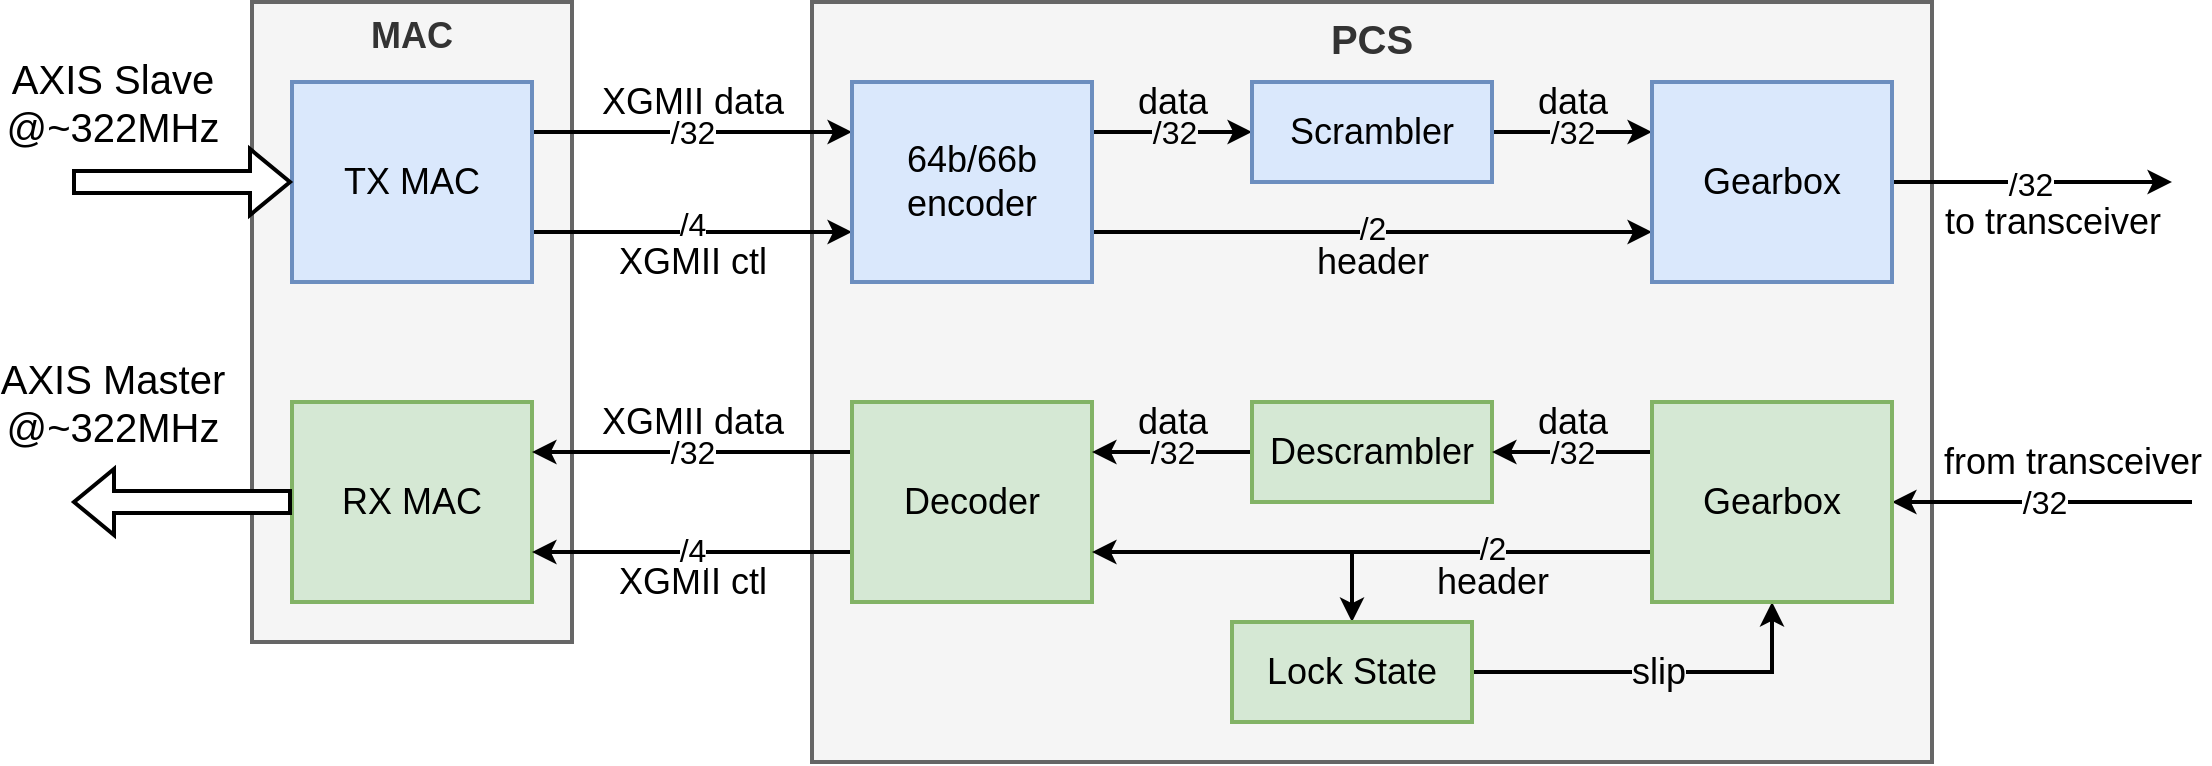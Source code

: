 <mxfile version="20.6.2" type="device" pages="3"><diagram id="0cf5Kpa6fwrg_aLwXoLG" name="MAC/PCS"><mxGraphModel dx="1658" dy="701" grid="1" gridSize="10" guides="1" tooltips="1" connect="1" arrows="1" fold="1" page="1" pageScale="1" pageWidth="827" pageHeight="1169" math="0" shadow="0"><root><mxCell id="0"/><mxCell id="1" parent="0"/><mxCell id="_lYaakVaK3IF1UIap1-1-39" value="&lt;b&gt;&lt;font style=&quot;font-size: 20px;&quot;&gt;PCS&lt;/font&gt;&lt;/b&gt;" style="rounded=0;whiteSpace=wrap;html=1;fillColor=#f5f5f5;strokeWidth=2;fontSize=18;verticalAlign=top;fontColor=#333333;strokeColor=#666666;" vertex="1" parent="1"><mxGeometry x="520" y="240" width="560" height="380" as="geometry"/></mxCell><mxCell id="_lYaakVaK3IF1UIap1-1-38" value="&lt;b&gt;MAC&lt;/b&gt;" style="rounded=0;whiteSpace=wrap;html=1;fillColor=#f5f5f5;strokeWidth=2;fontSize=18;verticalAlign=top;fontColor=#333333;strokeColor=#666666;" vertex="1" parent="1"><mxGeometry x="240" y="240" width="160" height="320" as="geometry"/></mxCell><mxCell id="_lYaakVaK3IF1UIap1-1-29" style="edgeStyle=orthogonalEdgeStyle;rounded=0;orthogonalLoop=1;jettySize=auto;html=1;exitX=0;exitY=0.75;exitDx=0;exitDy=0;entryX=0.5;entryY=0;entryDx=0;entryDy=0;strokeWidth=2;fontSize=18;" edge="1" parent="1" source="_lYaakVaK3IF1UIap1-1-25" target="_lYaakVaK3IF1UIap1-1-14"><mxGeometry relative="1" as="geometry"/></mxCell><mxCell id="_lYaakVaK3IF1UIap1-1-15" value="XGMII data" style="edgeStyle=orthogonalEdgeStyle;rounded=0;orthogonalLoop=1;jettySize=auto;html=1;exitX=1;exitY=0.25;exitDx=0;exitDy=0;entryX=0;entryY=0.25;entryDx=0;entryDy=0;strokeWidth=2;fontSize=18;" edge="1" parent="1" source="_lYaakVaK3IF1UIap1-1-4" target="_lYaakVaK3IF1UIap1-1-7"><mxGeometry y="15" relative="1" as="geometry"><mxPoint as="offset"/></mxGeometry></mxCell><mxCell id="_lYaakVaK3IF1UIap1-1-55" value="/32" style="edgeLabel;html=1;align=center;verticalAlign=middle;resizable=0;points=[];fontSize=16;" vertex="1" connectable="0" parent="_lYaakVaK3IF1UIap1-1-15"><mxGeometry x="0.125" y="3" relative="1" as="geometry"><mxPoint x="-10" y="3" as="offset"/></mxGeometry></mxCell><mxCell id="_lYaakVaK3IF1UIap1-1-32" value="XGMII ctl" style="edgeStyle=orthogonalEdgeStyle;rounded=0;orthogonalLoop=1;jettySize=auto;html=1;entryX=0;entryY=0.75;entryDx=0;entryDy=0;exitX=1;exitY=0.75;exitDx=0;exitDy=0;strokeWidth=2;fontSize=18;" edge="1" parent="1" source="_lYaakVaK3IF1UIap1-1-4" target="_lYaakVaK3IF1UIap1-1-7"><mxGeometry y="-15" relative="1" as="geometry"><mxPoint x="460" y="350" as="sourcePoint"/><mxPoint as="offset"/></mxGeometry></mxCell><mxCell id="_lYaakVaK3IF1UIap1-1-54" value="/4" style="edgeLabel;html=1;align=center;verticalAlign=middle;resizable=0;points=[];fontSize=16;" vertex="1" connectable="0" parent="_lYaakVaK3IF1UIap1-1-32"><mxGeometry x="0.188" y="4" relative="1" as="geometry"><mxPoint x="-15" as="offset"/></mxGeometry></mxCell><mxCell id="_lYaakVaK3IF1UIap1-1-4" value="TX MAC" style="rounded=0;whiteSpace=wrap;html=1;strokeWidth=2;fontSize=18;fillColor=#dae8fc;strokeColor=#6c8ebf;" vertex="1" parent="1"><mxGeometry x="260" y="280" width="120" height="100" as="geometry"/></mxCell><mxCell id="_lYaakVaK3IF1UIap1-1-5" value="RX MAC" style="rounded=0;whiteSpace=wrap;html=1;strokeWidth=2;fontSize=18;fillColor=#d5e8d4;strokeColor=#82b366;" vertex="1" parent="1"><mxGeometry x="260" y="440" width="120" height="100" as="geometry"/></mxCell><mxCell id="_lYaakVaK3IF1UIap1-1-16" value="data" style="edgeStyle=orthogonalEdgeStyle;rounded=0;orthogonalLoop=1;jettySize=auto;html=1;exitX=1;exitY=0.25;exitDx=0;exitDy=0;entryX=0;entryY=0.5;entryDx=0;entryDy=0;strokeWidth=2;fontSize=18;labelBackgroundColor=#F5F5F5;" edge="1" parent="1" source="_lYaakVaK3IF1UIap1-1-7" target="_lYaakVaK3IF1UIap1-1-9"><mxGeometry y="15" relative="1" as="geometry"><mxPoint as="offset"/></mxGeometry></mxCell><mxCell id="_lYaakVaK3IF1UIap1-1-48" value="/32" style="edgeLabel;html=1;align=center;verticalAlign=middle;resizable=0;points=[];fontSize=16;labelBackgroundColor=#F5F5F5;" vertex="1" connectable="0" parent="_lYaakVaK3IF1UIap1-1-16"><mxGeometry x="0.108" y="-1" relative="1" as="geometry"><mxPoint x="-4" y="-1" as="offset"/></mxGeometry></mxCell><mxCell id="_lYaakVaK3IF1UIap1-1-17" value="header" style="edgeStyle=orthogonalEdgeStyle;rounded=0;orthogonalLoop=1;jettySize=auto;html=1;exitX=1;exitY=0.75;exitDx=0;exitDy=0;entryX=0;entryY=0.75;entryDx=0;entryDy=0;strokeWidth=2;fontSize=18;labelBackgroundColor=#F5F5F5;" edge="1" parent="1" source="_lYaakVaK3IF1UIap1-1-7" target="_lYaakVaK3IF1UIap1-1-10"><mxGeometry y="-15" relative="1" as="geometry"><mxPoint as="offset"/></mxGeometry></mxCell><mxCell id="_lYaakVaK3IF1UIap1-1-46" value="/2" style="edgeLabel;html=1;align=center;verticalAlign=middle;resizable=0;points=[];fontSize=16;labelBackgroundColor=#F5F5F5;" vertex="1" connectable="0" parent="_lYaakVaK3IF1UIap1-1-17"><mxGeometry x="-0.657" y="2" relative="1" as="geometry"><mxPoint x="92" as="offset"/></mxGeometry></mxCell><mxCell id="_lYaakVaK3IF1UIap1-1-7" value="64b/66b encoder" style="rounded=0;whiteSpace=wrap;html=1;strokeWidth=2;fontSize=18;fillColor=#dae8fc;strokeColor=#6c8ebf;" vertex="1" parent="1"><mxGeometry x="540" y="280" width="120" height="100" as="geometry"/></mxCell><mxCell id="_lYaakVaK3IF1UIap1-1-18" value="data" style="edgeStyle=orthogonalEdgeStyle;rounded=0;orthogonalLoop=1;jettySize=auto;html=1;exitX=1;exitY=0.5;exitDx=0;exitDy=0;entryX=0;entryY=0.25;entryDx=0;entryDy=0;strokeWidth=2;fontSize=18;labelBackgroundColor=#F5F5F5;" edge="1" parent="1" source="_lYaakVaK3IF1UIap1-1-9" target="_lYaakVaK3IF1UIap1-1-10"><mxGeometry y="15" relative="1" as="geometry"><mxPoint as="offset"/></mxGeometry></mxCell><mxCell id="_lYaakVaK3IF1UIap1-1-49" value="/32" style="edgeLabel;html=1;align=center;verticalAlign=middle;resizable=0;points=[];fontSize=16;labelBackgroundColor=#F5F5F5;" vertex="1" connectable="0" parent="_lYaakVaK3IF1UIap1-1-18"><mxGeometry x="0.117" relative="1" as="geometry"><mxPoint x="-5" as="offset"/></mxGeometry></mxCell><mxCell id="_lYaakVaK3IF1UIap1-1-9" value="Scrambler" style="rounded=0;whiteSpace=wrap;html=1;strokeWidth=2;fontSize=18;fillColor=#dae8fc;strokeColor=#6c8ebf;" vertex="1" parent="1"><mxGeometry x="740" y="280" width="120" height="50" as="geometry"/></mxCell><mxCell id="_lYaakVaK3IF1UIap1-1-22" value="to transceiver" style="edgeStyle=orthogonalEdgeStyle;rounded=0;orthogonalLoop=1;jettySize=auto;html=1;exitX=1;exitY=0.5;exitDx=0;exitDy=0;strokeWidth=2;fontSize=18;" edge="1" parent="1" source="_lYaakVaK3IF1UIap1-1-10"><mxGeometry x="0.143" y="-20" relative="1" as="geometry"><mxPoint x="1200" y="330" as="targetPoint"/><mxPoint as="offset"/></mxGeometry></mxCell><mxCell id="_lYaakVaK3IF1UIap1-1-44" value="/32" style="edgeLabel;html=1;align=center;verticalAlign=middle;resizable=0;points=[];fontSize=16;" vertex="1" connectable="0" parent="_lYaakVaK3IF1UIap1-1-22"><mxGeometry x="0.138" y="-1" relative="1" as="geometry"><mxPoint x="-11" y="-1" as="offset"/></mxGeometry></mxCell><mxCell id="_lYaakVaK3IF1UIap1-1-10" value="Gearbox" style="rounded=0;whiteSpace=wrap;html=1;strokeWidth=2;fontSize=18;fillColor=#dae8fc;strokeColor=#6c8ebf;" vertex="1" parent="1"><mxGeometry x="940" y="280" width="120" height="100" as="geometry"/></mxCell><mxCell id="_lYaakVaK3IF1UIap1-1-34" value="XGMII data" style="edgeStyle=orthogonalEdgeStyle;rounded=0;orthogonalLoop=1;jettySize=auto;html=1;exitX=0;exitY=0.25;exitDx=0;exitDy=0;entryX=1;entryY=0.25;entryDx=0;entryDy=0;strokeWidth=2;fontSize=18;" edge="1" parent="1" source="_lYaakVaK3IF1UIap1-1-13" target="_lYaakVaK3IF1UIap1-1-5"><mxGeometry y="-15" relative="1" as="geometry"><mxPoint as="offset"/></mxGeometry></mxCell><mxCell id="_lYaakVaK3IF1UIap1-1-52" value="/32" style="edgeLabel;html=1;align=center;verticalAlign=middle;resizable=0;points=[];fontSize=16;" vertex="1" connectable="0" parent="_lYaakVaK3IF1UIap1-1-34"><mxGeometry x="-0.163" y="2" relative="1" as="geometry"><mxPoint x="-13" y="-2" as="offset"/></mxGeometry></mxCell><mxCell id="_lYaakVaK3IF1UIap1-1-35" value="XGMII ctl" style="edgeStyle=orthogonalEdgeStyle;rounded=0;orthogonalLoop=1;jettySize=auto;html=1;exitX=0;exitY=0.75;exitDx=0;exitDy=0;entryX=1;entryY=0.75;entryDx=0;entryDy=0;strokeWidth=2;fontSize=18;" edge="1" parent="1" source="_lYaakVaK3IF1UIap1-1-13" target="_lYaakVaK3IF1UIap1-1-5"><mxGeometry y="15" relative="1" as="geometry"><mxPoint as="offset"/></mxGeometry></mxCell><mxCell id="_lYaakVaK3IF1UIap1-1-53" value="/4" style="edgeLabel;html=1;align=center;verticalAlign=middle;resizable=0;points=[];fontSize=16;" vertex="1" connectable="0" parent="_lYaakVaK3IF1UIap1-1-35"><mxGeometry x="-0.225" y="-1" relative="1" as="geometry"><mxPoint x="-18" as="offset"/></mxGeometry></mxCell><mxCell id="_lYaakVaK3IF1UIap1-1-13" value="Decoder" style="rounded=0;whiteSpace=wrap;html=1;strokeWidth=2;fontSize=18;fillColor=#d5e8d4;strokeColor=#82b366;" vertex="1" parent="1"><mxGeometry x="540" y="440" width="120" height="100" as="geometry"/></mxCell><mxCell id="_lYaakVaK3IF1UIap1-1-30" value="slip" style="edgeStyle=orthogonalEdgeStyle;rounded=0;orthogonalLoop=1;jettySize=auto;html=1;exitX=1;exitY=0.5;exitDx=0;exitDy=0;entryX=0.5;entryY=1;entryDx=0;entryDy=0;strokeWidth=2;fontSize=18;labelBackgroundColor=#F5F5F5;" edge="1" parent="1" source="_lYaakVaK3IF1UIap1-1-14" target="_lYaakVaK3IF1UIap1-1-25"><mxGeometry relative="1" as="geometry"/></mxCell><mxCell id="_lYaakVaK3IF1UIap1-1-14" value="Lock State" style="rounded=0;whiteSpace=wrap;html=1;strokeWidth=2;fontSize=18;fillColor=#d5e8d4;strokeColor=#82b366;" vertex="1" parent="1"><mxGeometry x="730" y="550" width="120" height="50" as="geometry"/></mxCell><mxCell id="_lYaakVaK3IF1UIap1-1-28" value="data" style="edgeStyle=orthogonalEdgeStyle;rounded=0;orthogonalLoop=1;jettySize=auto;html=1;exitX=0;exitY=0.5;exitDx=0;exitDy=0;entryX=1;entryY=0.25;entryDx=0;entryDy=0;strokeWidth=2;fontSize=18;labelBackgroundColor=#F5F5F5;" edge="1" parent="1" source="_lYaakVaK3IF1UIap1-1-24" target="_lYaakVaK3IF1UIap1-1-13"><mxGeometry y="-15" relative="1" as="geometry"><mxPoint as="offset"/></mxGeometry></mxCell><mxCell id="_lYaakVaK3IF1UIap1-1-50" value="/32" style="edgeLabel;html=1;align=center;verticalAlign=middle;resizable=0;points=[];fontSize=16;labelBackgroundColor=#F5F5F5;" vertex="1" connectable="0" parent="_lYaakVaK3IF1UIap1-1-28"><mxGeometry x="-0.32" y="1" relative="1" as="geometry"><mxPoint x="-13" y="-1" as="offset"/></mxGeometry></mxCell><mxCell id="_lYaakVaK3IF1UIap1-1-24" value="Descrambler" style="rounded=0;whiteSpace=wrap;html=1;strokeWidth=2;fontSize=18;fillColor=#d5e8d4;strokeColor=#82b366;" vertex="1" parent="1"><mxGeometry x="740" y="440" width="120" height="50" as="geometry"/></mxCell><mxCell id="_lYaakVaK3IF1UIap1-1-26" value="data" style="edgeStyle=orthogonalEdgeStyle;rounded=0;orthogonalLoop=1;jettySize=auto;html=1;exitX=0;exitY=0.25;exitDx=0;exitDy=0;strokeWidth=2;fontSize=18;labelBackgroundColor=#F5F5F5;" edge="1" parent="1" source="_lYaakVaK3IF1UIap1-1-25" target="_lYaakVaK3IF1UIap1-1-24"><mxGeometry y="-15" relative="1" as="geometry"><mxPoint as="offset"/></mxGeometry></mxCell><mxCell id="_lYaakVaK3IF1UIap1-1-51" value="/32" style="edgeLabel;html=1;align=center;verticalAlign=middle;resizable=0;points=[];fontSize=16;labelBackgroundColor=#F5F5F5;" vertex="1" connectable="0" parent="_lYaakVaK3IF1UIap1-1-26"><mxGeometry x="-0.12" y="1" relative="1" as="geometry"><mxPoint x="-5" y="-1" as="offset"/></mxGeometry></mxCell><mxCell id="_lYaakVaK3IF1UIap1-1-27" value="header" style="edgeStyle=orthogonalEdgeStyle;rounded=0;orthogonalLoop=1;jettySize=auto;html=1;exitX=0;exitY=0.75;exitDx=0;exitDy=0;entryX=1;entryY=0.75;entryDx=0;entryDy=0;strokeWidth=2;fontSize=18;labelBackgroundColor=#F5F5F5;" edge="1" parent="1" source="_lYaakVaK3IF1UIap1-1-25" target="_lYaakVaK3IF1UIap1-1-13"><mxGeometry x="-0.429" y="15" relative="1" as="geometry"><mxPoint as="offset"/></mxGeometry></mxCell><mxCell id="_lYaakVaK3IF1UIap1-1-47" value="/2" style="edgeLabel;html=1;align=center;verticalAlign=middle;resizable=0;points=[];fontSize=16;labelBackgroundColor=#F5F5F5;" vertex="1" connectable="0" parent="_lYaakVaK3IF1UIap1-1-27"><mxGeometry x="0.379" y="-2" relative="1" as="geometry"><mxPoint x="113" as="offset"/></mxGeometry></mxCell><mxCell id="_lYaakVaK3IF1UIap1-1-41" value="from transceiver" style="edgeStyle=orthogonalEdgeStyle;rounded=0;orthogonalLoop=1;jettySize=auto;html=1;exitX=1;exitY=0.5;exitDx=0;exitDy=0;startArrow=classic;startFill=1;endArrow=none;endFill=0;strokeWidth=2;fontSize=18;" edge="1" parent="1" source="_lYaakVaK3IF1UIap1-1-25"><mxGeometry x="0.2" y="20" relative="1" as="geometry"><mxPoint x="1210" y="490" as="targetPoint"/><mxPoint as="offset"/></mxGeometry></mxCell><mxCell id="_lYaakVaK3IF1UIap1-1-45" value="/32" style="edgeLabel;html=1;align=center;verticalAlign=middle;resizable=0;points=[];fontSize=16;" vertex="1" connectable="0" parent="_lYaakVaK3IF1UIap1-1-41"><mxGeometry x="-0.125" y="3" relative="1" as="geometry"><mxPoint x="10" y="3" as="offset"/></mxGeometry></mxCell><mxCell id="_lYaakVaK3IF1UIap1-1-25" value="Gearbox" style="rounded=0;whiteSpace=wrap;html=1;strokeWidth=2;fontSize=18;fillColor=#d5e8d4;strokeColor=#82b366;" vertex="1" parent="1"><mxGeometry x="940" y="440" width="120" height="100" as="geometry"/></mxCell><mxCell id="_lYaakVaK3IF1UIap1-1-56" value="AXIS Slave&lt;br&gt;@~322MHz" style="shape=flexArrow;endArrow=classic;html=1;rounded=0;labelBackgroundColor=default;strokeWidth=2;fontSize=20;fillColor=default;" edge="1" parent="1"><mxGeometry x="-0.636" y="40" width="50" height="50" relative="1" as="geometry"><mxPoint x="150" y="330" as="sourcePoint"/><mxPoint x="260" y="330" as="targetPoint"/><mxPoint as="offset"/></mxGeometry></mxCell><mxCell id="_lYaakVaK3IF1UIap1-1-58" value="AXIS Master&lt;br&gt;@~322MHz" style="shape=flexArrow;endArrow=classic;html=1;rounded=0;labelBackgroundColor=default;strokeWidth=2;fontSize=20;fillColor=default;" edge="1" parent="1"><mxGeometry x="0.636" y="-50" width="50" height="50" relative="1" as="geometry"><mxPoint x="260" y="490" as="sourcePoint"/><mxPoint x="150" y="490" as="targetPoint"/><mxPoint as="offset"/></mxGeometry></mxCell></root></mxGraphModel></diagram><diagram id="-FC_w7My3HgKi230XuTf" name="Testbench"><mxGraphModel dx="3670" dy="1201" grid="1" gridSize="10" guides="1" tooltips="1" connect="1" arrows="1" fold="1" page="1" pageScale="1" pageWidth="827" pageHeight="1169" math="0" shadow="0"><root><mxCell id="0"/><mxCell id="1" parent="0"/><mxCell id="7cf_l3QDGUusSGW35J6D-70" value="" style="verticalLabelPosition=bottom;verticalAlign=top;html=1;shape=mxgraph.basic.rounded_frame;dx=51.41;whiteSpace=wrap;labelBackgroundColor=none;strokeWidth=3;fontSize=20;fillColor=#ffe6cc;strokeColor=#d79b00;" vertex="1" parent="1"><mxGeometry x="410" y="310" width="490" height="460" as="geometry"/></mxCell><mxCell id="7cf_l3QDGUusSGW35J6D-65" value="Xver&lt;br&gt;Rx" style="edgeStyle=orthogonalEdgeStyle;rounded=0;orthogonalLoop=1;jettySize=auto;html=1;exitX=1;exitY=0.25;exitDx=0;exitDy=0;labelBackgroundColor=#FFFFFF;strokeWidth=3;fontSize=20;startArrow=classic;startFill=1;endArrow=none;endFill=0;fillColor=#E1F5E0;" edge="1" parent="1" source="UYrBQmcyFZox3epyg24z-8"><mxGeometry relative="1" as="geometry"><mxPoint x="850" y="520" as="targetPoint"/><Array as="points"><mxPoint x="849" y="518"/></Array></mxGeometry></mxCell><mxCell id="7cf_l3QDGUusSGW35J6D-66" value="Xver&lt;br&gt;Tx" style="edgeStyle=orthogonalEdgeStyle;rounded=0;orthogonalLoop=1;jettySize=auto;html=1;exitX=1;exitY=0.75;exitDx=0;exitDy=0;labelBackgroundColor=#FFFFFF;strokeWidth=3;fontSize=20;startArrow=none;startFill=0;endArrow=classic;endFill=1;fillColor=#E1F5E0;" edge="1" parent="1" source="UYrBQmcyFZox3epyg24z-8"><mxGeometry relative="1" as="geometry"><mxPoint x="848" y="626" as="targetPoint"/></mxGeometry></mxCell><mxCell id="UYrBQmcyFZox3epyg24z-8" value="MAC/&lt;br&gt;PCS" style="rounded=0;whiteSpace=wrap;html=1;fillColor=#bac8d3;strokeColor=#23445d;fontSize=20;strokeWidth=3;" vertex="1" parent="1"><mxGeometry x="600" y="462.49" width="110" height="220" as="geometry"/></mxCell><mxCell id="UYrBQmcyFZox3epyg24z-9" style="edgeStyle=orthogonalEdgeStyle;rounded=0;orthogonalLoop=1;jettySize=auto;html=1;entryX=1;entryY=0.5;entryDx=0;entryDy=0;startArrow=none;startFill=0;endArrow=classic;endFill=1;fontSize=20;strokeWidth=3;exitX=-0.008;exitY=0.452;exitDx=0;exitDy=0;exitPerimeter=0;" edge="1" parent="1" source="7cf_l3QDGUusSGW35J6D-70" target="UYrBQmcyFZox3epyg24z-15"><mxGeometry relative="1" as="geometry"><mxPoint x="380" y="429" as="sourcePoint"/></mxGeometry></mxCell><mxCell id="UYrBQmcyFZox3epyg24z-11" style="edgeStyle=orthogonalEdgeStyle;rounded=0;orthogonalLoop=1;jettySize=auto;html=1;exitX=1;exitY=0.5;exitDx=0;exitDy=0;startArrow=none;startFill=0;endArrow=classic;endFill=1;fontSize=20;strokeWidth=3;entryX=-0.008;entryY=0.698;entryDx=0;entryDy=0;entryPerimeter=0;" edge="1" parent="1" source="UYrBQmcyFZox3epyg24z-13" target="7cf_l3QDGUusSGW35J6D-70"><mxGeometry relative="1" as="geometry"><mxPoint x="370" y="628.49" as="targetPoint"/></mxGeometry></mxCell><mxCell id="7cf_l3QDGUusSGW35J6D-40" value="Random &lt;br&gt;AXIS Frames" style="edgeLabel;html=1;align=center;verticalAlign=middle;resizable=0;points=[];fontSize=20;" vertex="1" connectable="0" parent="UYrBQmcyFZox3epyg24z-11"><mxGeometry x="-0.305" y="1" relative="1" as="geometry"><mxPoint x="29" y="1" as="offset"/></mxGeometry></mxCell><mxCell id="7cf_l3QDGUusSGW35J6D-76" style="edgeStyle=orthogonalEdgeStyle;rounded=0;orthogonalLoop=1;jettySize=auto;html=1;exitX=1;exitY=0.5;exitDx=0;exitDy=0;labelBackgroundColor=#FFFFFF;strokeWidth=3;fontSize=20;startArrow=none;startFill=0;endArrow=classic;endFill=1;fillColor=#E1F5E0;" edge="1" parent="1" source="UYrBQmcyFZox3epyg24z-13" target="UYrBQmcyFZox3epyg24z-17"><mxGeometry relative="1" as="geometry"/></mxCell><mxCell id="UYrBQmcyFZox3epyg24z-13" value="Driver" style="rounded=0;whiteSpace=wrap;html=1;fillColor=#e1d5e7;strokeColor=#9673a6;fontSize=20;strokeWidth=3;" vertex="1" parent="1"><mxGeometry x="-180" y="590" width="140" height="80" as="geometry"/></mxCell><mxCell id="UYrBQmcyFZox3epyg24z-14" style="edgeStyle=orthogonalEdgeStyle;rounded=0;orthogonalLoop=1;jettySize=auto;html=1;exitX=0.5;exitY=0;exitDx=0;exitDy=0;entryX=0.75;entryY=1;entryDx=0;entryDy=0;startArrow=none;startFill=0;endArrow=classic;endFill=1;fontSize=20;strokeWidth=3;" edge="1" parent="1" source="UYrBQmcyFZox3epyg24z-15" target="UYrBQmcyFZox3epyg24z-20"><mxGeometry relative="1" as="geometry"/></mxCell><mxCell id="UYrBQmcyFZox3epyg24z-15" value="Rx Monitor" style="rounded=0;whiteSpace=wrap;html=1;fillColor=#dae8fc;strokeColor=#6c8ebf;fontSize=20;strokeWidth=3;" vertex="1" parent="1"><mxGeometry x="170" y="474.49" width="140" height="85" as="geometry"/></mxCell><mxCell id="UYrBQmcyFZox3epyg24z-16" style="edgeStyle=orthogonalEdgeStyle;rounded=0;orthogonalLoop=1;jettySize=auto;html=1;exitX=0.5;exitY=0;exitDx=0;exitDy=0;entryX=0.25;entryY=1;entryDx=0;entryDy=0;startArrow=none;startFill=0;endArrow=classic;endFill=1;fontSize=20;strokeWidth=3;" edge="1" parent="1" source="UYrBQmcyFZox3epyg24z-17" target="UYrBQmcyFZox3epyg24z-20"><mxGeometry relative="1" as="geometry"/></mxCell><mxCell id="UYrBQmcyFZox3epyg24z-17" value="Tx Monitor" style="rounded=0;whiteSpace=wrap;html=1;fillColor=#dae8fc;strokeColor=#6c8ebf;fontSize=20;strokeWidth=3;" vertex="1" parent="1"><mxGeometry x="-40" y="474.49" width="160" height="85" as="geometry"/></mxCell><mxCell id="UYrBQmcyFZox3epyg24z-18" style="edgeStyle=orthogonalEdgeStyle;rounded=0;orthogonalLoop=1;jettySize=auto;html=1;exitX=1;exitY=0.5;exitDx=0;exitDy=0;entryX=0;entryY=0.5;entryDx=0;entryDy=0;startArrow=none;startFill=0;endArrow=classic;endFill=1;fontSize=20;strokeWidth=3;" edge="1" parent="1" source="UYrBQmcyFZox3epyg24z-19" target="UYrBQmcyFZox3epyg24z-13"><mxGeometry relative="1" as="geometry"/></mxCell><mxCell id="7cf_l3QDGUusSGW35J6D-77" value="Packet&lt;br&gt;Lengths" style="edgeLabel;html=1;align=center;verticalAlign=middle;resizable=0;points=[];fontSize=20;" vertex="1" connectable="0" parent="UYrBQmcyFZox3epyg24z-18"><mxGeometry x="0.265" y="1" relative="1" as="geometry"><mxPoint x="-29" y="1" as="offset"/></mxGeometry></mxCell><mxCell id="UYrBQmcyFZox3epyg24z-19" value="Sequencer" style="rounded=0;whiteSpace=wrap;html=1;fillColor=#f8cecc;strokeColor=#b85450;fontSize=20;strokeWidth=3;" vertex="1" parent="1"><mxGeometry x="-450" y="590" width="140" height="80" as="geometry"/></mxCell><mxCell id="UYrBQmcyFZox3epyg24z-20" value="Scoreboard" style="rounded=0;whiteSpace=wrap;html=1;fillColor=#fff2cc;strokeColor=#d6b656;fontSize=20;strokeWidth=3;" vertex="1" parent="1"><mxGeometry x="-60" y="320" width="400" height="80" as="geometry"/></mxCell><mxCell id="7cf_l3QDGUusSGW35J6D-68" value="Clocks/Resets" style="edgeStyle=orthogonalEdgeStyle;rounded=0;orthogonalLoop=1;jettySize=auto;html=1;exitX=0.5;exitY=0;exitDx=0;exitDy=51.41;labelBackgroundColor=#FFFFFF;strokeWidth=3;fontSize=20;startArrow=classic;startFill=1;endArrow=classic;endFill=1;fillColor=#E1F5E0;exitPerimeter=0;" edge="1" parent="1" source="7cf_l3QDGUusSGW35J6D-70" target="UYrBQmcyFZox3epyg24z-8"><mxGeometry relative="1" as="geometry"><mxPoint x="655" y="389.995" as="sourcePoint"/><Array as="points"><mxPoint x="655" y="410"/><mxPoint x="655" y="410"/></Array></mxGeometry></mxCell><mxCell id="7cf_l3QDGUusSGW35J6D-71" value="AXIS&lt;br&gt;Rx" style="edgeStyle=orthogonalEdgeStyle;rounded=0;orthogonalLoop=1;jettySize=auto;html=1;exitX=1;exitY=0.25;exitDx=0;exitDy=0;labelBackgroundColor=#FFFFFF;strokeWidth=3;fontSize=20;startArrow=classic;startFill=1;endArrow=none;endFill=0;fillColor=#E1F5E0;" edge="1" parent="1"><mxGeometry relative="1" as="geometry"><mxPoint x="460" y="520.0" as="sourcePoint"/><mxPoint x="600" y="522.51" as="targetPoint"/><Array as="points"><mxPoint x="599" y="520.51"/></Array></mxGeometry></mxCell><mxCell id="7cf_l3QDGUusSGW35J6D-74" value="" style="endArrow=classic;html=1;rounded=0;labelBackgroundColor=#FFFFFF;strokeWidth=3;fontSize=20;fillColor=#E1F5E0;entryX=0;entryY=0.75;entryDx=0;entryDy=0;" edge="1" parent="1" target="UYrBQmcyFZox3epyg24z-8"><mxGeometry width="50" height="50" relative="1" as="geometry"><mxPoint x="460" y="630" as="sourcePoint"/><mxPoint x="560" y="630" as="targetPoint"/></mxGeometry></mxCell><mxCell id="7cf_l3QDGUusSGW35J6D-75" value="AXIS&lt;br&gt;Tx" style="edgeLabel;html=1;align=center;verticalAlign=middle;resizable=0;points=[];fontSize=20;" vertex="1" connectable="0" parent="7cf_l3QDGUusSGW35J6D-74"><mxGeometry x="0.228" y="-6" relative="1" as="geometry"><mxPoint x="-21" y="-6" as="offset"/></mxGeometry></mxCell><mxCell id="6RmXBXL9esM-YwI5ibr--1" value="Interface (BFM)" style="text;html=1;align=center;verticalAlign=middle;resizable=0;points=[];autosize=1;strokeColor=none;fillColor=none;fontSize=20;" vertex="1" parent="1"><mxGeometry x="575" y="315" width="160" height="40" as="geometry"/></mxCell><mxCell id="6RmXBXL9esM-YwI5ibr--2" value="" style="endArrow=classic;html=1;rounded=0;labelBackgroundColor=#FFFFFF;strokeWidth=3;fontSize=20;fillColor=#E1F5E0;dashed=1;" edge="1" parent="1"><mxGeometry width="50" height="50" relative="1" as="geometry"><mxPoint x="852" y="626" as="sourcePoint"/><mxPoint x="852" y="517" as="targetPoint"/><Array as="points"><mxPoint x="882" y="626.49"/><mxPoint x="882" y="556.49"/><mxPoint x="882" y="517"/></Array></mxGeometry></mxCell></root></mxGraphModel></diagram><diagram id="Y7fqLJp7UHjTXnSlJjr1" name="Page-3"><mxGraphModel dx="1990" dy="841" grid="1" gridSize="10" guides="1" tooltips="1" connect="1" arrows="1" fold="1" page="1" pageScale="1" pageWidth="827" pageHeight="1169" math="0" shadow="0"><root><mxCell id="0"/><mxCell id="1" parent="0"/><mxCell id="7R9_RYRCBZTR086vr9LP-1" value="&lt;span style=&quot;font-size: 20px;&quot;&gt;&lt;b&gt;10G Ethernet Core&lt;/b&gt;&lt;/span&gt;" style="rounded=0;whiteSpace=wrap;html=1;fillColor=#f5f5f5;strokeWidth=3;fontSize=18;verticalAlign=top;fontColor=#333333;strokeColor=#666666;" vertex="1" parent="1"><mxGeometry x="480" y="320" width="551" height="330" as="geometry"/></mxCell><mxCell id="qhTHxgKlYUOX98NtFPV7-2" value="GTY Wrapper / Initialisation" style="rounded=0;whiteSpace=wrap;html=1;fillColor=#f8cecc;strokeColor=#b85450;fontSize=20;strokeWidth=3;verticalAlign=top;" vertex="1" parent="1"><mxGeometry x="741" y="370" width="230" height="240" as="geometry"/></mxCell><mxCell id="Y8rIyXV-7GZ-5qpYJCF9-2" style="edgeStyle=orthogonalEdgeStyle;rounded=0;orthogonalLoop=1;jettySize=auto;html=1;exitX=0;exitY=0.75;exitDx=0;exitDy=0;entryX=1;entryY=0.5;entryDx=0;entryDy=0;labelBackgroundColor=#F5F5F5;strokeWidth=3;fontSize=20;startArrow=none;startFill=0;endArrow=classic;endFill=1;fillColor=#E1F5E0;" edge="1" parent="1" source="qhTHxgKlYUOX98NtFPV7-1" target="1G8HYPRt0BsCq7YXWdDy-12"><mxGeometry relative="1" as="geometry"><Array as="points"><mxPoint x="460" y="553"/><mxPoint x="460" y="595"/></Array></mxGeometry></mxCell><mxCell id="qhTHxgKlYUOX98NtFPV7-1" value="MAC/&lt;br&gt;PCS" style="rounded=0;whiteSpace=wrap;html=1;fillColor=#bac8d3;strokeColor=#23445d;fontSize=20;strokeWidth=3;" vertex="1" parent="1"><mxGeometry x="540" y="440" width="110" height="150" as="geometry"/></mxCell><mxCell id="1G8HYPRt0BsCq7YXWdDy-7" value="/32" style="edgeStyle=orthogonalEdgeStyle;rounded=0;orthogonalLoop=1;jettySize=auto;html=1;exitX=1;exitY=0.75;exitDx=0;exitDy=0;entryX=0;entryY=0.75;entryDx=0;entryDy=0;labelBackgroundColor=#F5F5F5;strokeWidth=3;fontSize=20;startArrow=classic;startFill=1;endArrow=none;endFill=0;fillColor=#E1F5E0;" edge="1" parent="1" source="qhTHxgKlYUOX98NtFPV7-1" target="7R9_RYRCBZTR086vr9LP-2"><mxGeometry relative="1" as="geometry"/></mxCell><mxCell id="7R9_RYRCBZTR086vr9LP-4" value="/1" style="edgeStyle=orthogonalEdgeStyle;rounded=0;orthogonalLoop=1;jettySize=auto;html=1;exitX=1;exitY=0.75;exitDx=0;exitDy=0;labelBackgroundColor=#FFFFFF;strokeWidth=3;fontSize=20;startArrow=classic;startFill=1;endArrow=none;endFill=0;fillColor=#E1F5E0;" edge="1" parent="1" source="7R9_RYRCBZTR086vr9LP-2"><mxGeometry x="0.105" relative="1" as="geometry"><mxPoint x="1210" y="553" as="targetPoint"/><mxPoint as="offset"/></mxGeometry></mxCell><mxCell id="1G8HYPRt0BsCq7YXWdDy-5" value="Transceiver In" style="edgeLabel;html=1;align=center;verticalAlign=middle;resizable=0;points=[];fontSize=20;" vertex="1" connectable="0" parent="7R9_RYRCBZTR086vr9LP-4"><mxGeometry x="0.452" relative="1" as="geometry"><mxPoint x="-30" y="27" as="offset"/></mxGeometry></mxCell><mxCell id="1G8HYPRt0BsCq7YXWdDy-2" value="" style="edgeStyle=orthogonalEdgeStyle;rounded=0;orthogonalLoop=1;jettySize=auto;html=1;exitX=1;exitY=0.25;exitDx=0;exitDy=0;labelBackgroundColor=#FFFFFF;strokeWidth=3;fontSize=20;startArrow=none;startFill=0;endArrow=classic;endFill=1;fillColor=#E1F5E0;" edge="1" parent="1" source="7R9_RYRCBZTR086vr9LP-2"><mxGeometry x="0.174" y="-22" relative="1" as="geometry"><mxPoint x="1210" y="478" as="targetPoint"/><mxPoint x="1" as="offset"/></mxGeometry></mxCell><mxCell id="1G8HYPRt0BsCq7YXWdDy-3" value="/1" style="edgeLabel;html=1;align=center;verticalAlign=middle;resizable=0;points=[];fontSize=20;" vertex="1" connectable="0" parent="1G8HYPRt0BsCq7YXWdDy-2"><mxGeometry x="0.084" relative="1" as="geometry"><mxPoint x="1" as="offset"/></mxGeometry></mxCell><mxCell id="1G8HYPRt0BsCq7YXWdDy-4" value="Transceiver Out @ 10.312Gbps" style="edgeLabel;html=1;align=center;verticalAlign=middle;resizable=0;points=[];fontSize=20;" vertex="1" connectable="0" parent="1G8HYPRt0BsCq7YXWdDy-2"><mxGeometry x="0.367" y="2" relative="1" as="geometry"><mxPoint x="63" y="-26" as="offset"/></mxGeometry></mxCell><mxCell id="1G8HYPRt0BsCq7YXWdDy-6" value="/32" style="edgeStyle=orthogonalEdgeStyle;rounded=0;orthogonalLoop=1;jettySize=auto;html=1;exitX=0;exitY=0.25;exitDx=0;exitDy=0;entryX=1;entryY=0.25;entryDx=0;entryDy=0;labelBackgroundColor=#F5F5F5;strokeWidth=3;fontSize=20;startArrow=classic;startFill=1;endArrow=none;endFill=0;fillColor=#E1F5E0;" edge="1" parent="1" source="7R9_RYRCBZTR086vr9LP-2" target="qhTHxgKlYUOX98NtFPV7-1"><mxGeometry relative="1" as="geometry"/></mxCell><mxCell id="7R9_RYRCBZTR086vr9LP-2" value="GTY IP" style="rounded=0;whiteSpace=wrap;html=1;fillColor=#C9A7A6;strokeColor=#b85450;fontSize=20;strokeWidth=3;verticalAlign=middle;" vertex="1" parent="1"><mxGeometry x="761" y="440" width="190" height="150" as="geometry"/></mxCell><mxCell id="1G8HYPRt0BsCq7YXWdDy-8" value="Internal (PMA)&lt;br&gt;Loopback" style="endArrow=classic;html=1;rounded=0;labelBackgroundColor=#FFFFFF;strokeWidth=3;fontSize=20;fillColor=#E1F5E0;dashed=1;" edge="1" parent="1"><mxGeometry x="-0.143" y="70" width="50" height="50" relative="1" as="geometry"><mxPoint x="1210" y="480" as="sourcePoint"/><mxPoint x="1210" y="550" as="targetPoint"/><mxPoint as="offset"/></mxGeometry></mxCell><mxCell id="Y8rIyXV-7GZ-5qpYJCF9-1" style="edgeStyle=orthogonalEdgeStyle;rounded=0;orthogonalLoop=1;jettySize=auto;html=1;exitX=1;exitY=0.5;exitDx=0;exitDy=0;entryX=0;entryY=0.25;entryDx=0;entryDy=0;labelBackgroundColor=#F5F5F5;strokeWidth=3;fontSize=20;startArrow=none;startFill=0;endArrow=classic;endFill=1;fillColor=#E1F5E0;" edge="1" parent="1" source="1G8HYPRt0BsCq7YXWdDy-9" target="qhTHxgKlYUOX98NtFPV7-1"><mxGeometry relative="1" as="geometry"><Array as="points"><mxPoint x="460" y="405"/><mxPoint x="460" y="478"/></Array></mxGeometry></mxCell><mxCell id="Y8rIyXV-7GZ-5qpYJCF9-5" value="start" style="edgeStyle=orthogonalEdgeStyle;rounded=0;orthogonalLoop=1;jettySize=auto;html=1;exitX=0;exitY=0.5;exitDx=0;exitDy=0;labelBackgroundColor=#FFFFFF;strokeWidth=3;fontSize=20;startArrow=none;startFill=0;endArrow=classic;endFill=1;fillColor=#E1F5E0;" edge="1" parent="1" source="1G8HYPRt0BsCq7YXWdDy-9" target="1G8HYPRt0BsCq7YXWdDy-10"><mxGeometry relative="1" as="geometry"/></mxCell><mxCell id="1G8HYPRt0BsCq7YXWdDy-9" value="Packet &lt;br&gt;Generation" style="rounded=0;whiteSpace=wrap;html=1;fillColor=#dae8fc;strokeColor=#6c8ebf;fontSize=20;strokeWidth=3;" vertex="1" parent="1"><mxGeometry x="320" y="330" width="110" height="150" as="geometry"/></mxCell><mxCell id="Y8rIyXV-7GZ-5qpYJCF9-14" value="Latency" style="edgeStyle=orthogonalEdgeStyle;curved=1;rounded=0;orthogonalLoop=1;jettySize=auto;html=1;exitX=0.5;exitY=0;exitDx=0;exitDy=0;entryX=0.5;entryY=1;entryDx=0;entryDy=0;labelBackgroundColor=#FFFFFF;strokeWidth=3;fontSize=20;startArrow=none;startFill=0;endArrow=classic;endFill=1;fillColor=#E1F5E0;" edge="1" parent="1" source="1G8HYPRt0BsCq7YXWdDy-10" target="Y8rIyXV-7GZ-5qpYJCF9-6"><mxGeometry relative="1" as="geometry"><Array as="points"><mxPoint x="185" y="290"/><mxPoint x="275" y="290"/></Array></mxGeometry></mxCell><mxCell id="1G8HYPRt0BsCq7YXWdDy-10" value="Timer" style="rounded=0;whiteSpace=wrap;html=1;fillColor=#dae8fc;strokeColor=#6c8ebf;fontSize=20;strokeWidth=3;" vertex="1" parent="1"><mxGeometry x="130" y="330" width="110" height="150" as="geometry"/></mxCell><mxCell id="Y8rIyXV-7GZ-5qpYJCF9-4" value="" style="edgeStyle=orthogonalEdgeStyle;rounded=0;orthogonalLoop=1;jettySize=auto;html=1;exitX=0.5;exitY=0;exitDx=0;exitDy=0;entryX=0.5;entryY=1;entryDx=0;entryDy=0;labelBackgroundColor=#FFFFFF;strokeWidth=3;fontSize=20;startArrow=none;startFill=0;endArrow=classic;endFill=1;fillColor=#E1F5E0;" edge="1" parent="1" source="1G8HYPRt0BsCq7YXWdDy-11" target="1G8HYPRt0BsCq7YXWdDy-10"><mxGeometry relative="1" as="geometry"/></mxCell><mxCell id="1G8HYPRt0BsCq7YXWdDy-11" value="2FF CDC" style="rounded=0;whiteSpace=wrap;html=1;fillColor=#dae8fc;strokeColor=#6c8ebf;fontSize=20;strokeWidth=3;gradientDirection=north;" vertex="1" parent="1"><mxGeometry x="130" y="555" width="110" height="80" as="geometry"/></mxCell><mxCell id="Y8rIyXV-7GZ-5qpYJCF9-3" value="stop" style="edgeStyle=orthogonalEdgeStyle;rounded=0;orthogonalLoop=1;jettySize=auto;html=1;exitX=0;exitY=0.5;exitDx=0;exitDy=0;entryX=1;entryY=0.5;entryDx=0;entryDy=0;labelBackgroundColor=#FFFFFF;strokeWidth=3;fontSize=20;startArrow=none;startFill=0;endArrow=classic;endFill=1;fillColor=#E1F5E0;" edge="1" parent="1" source="1G8HYPRt0BsCq7YXWdDy-12" target="1G8HYPRt0BsCq7YXWdDy-11"><mxGeometry relative="1" as="geometry"/></mxCell><mxCell id="1G8HYPRt0BsCq7YXWdDy-12" value="Packet Start Detection" style="rounded=0;whiteSpace=wrap;html=1;fillColor=#d5e8d4;strokeColor=#82b366;fontSize=20;strokeWidth=3;" vertex="1" parent="1"><mxGeometry x="320" y="520" width="110" height="150" as="geometry"/></mxCell><mxCell id="Y8rIyXV-7GZ-5qpYJCF9-6" value="Tx Packet ILA" style="ellipse;whiteSpace=wrap;html=1;labelBackgroundColor=none;strokeWidth=3;fontSize=20;fillColor=#dae8fc;strokeColor=#6c8ebf;" vertex="1" parent="1"><mxGeometry x="190" y="150" width="170" height="80" as="geometry"/></mxCell><mxCell id="Y8rIyXV-7GZ-5qpYJCF9-7" value="Rx Packet ILA" style="ellipse;whiteSpace=wrap;html=1;labelBackgroundColor=none;strokeWidth=3;fontSize=20;fillColor=#d5e8d4;strokeColor=#82b366;" vertex="1" parent="1"><mxGeometry x="380" y="710" width="170" height="80" as="geometry"/></mxCell><mxCell id="Y8rIyXV-7GZ-5qpYJCF9-10" value="" style="endArrow=none;dashed=1;html=1;dashPattern=1 3;strokeWidth=3;rounded=0;labelBackgroundColor=#F5F5F5;fontSize=20;fillColor=#E1F5E0;exitX=0.5;exitY=0;exitDx=0;exitDy=0;startArrow=classic;startFill=1;" edge="1" parent="1" source="Y8rIyXV-7GZ-5qpYJCF9-7"><mxGeometry width="50" height="50" relative="1" as="geometry"><mxPoint x="414" y="640" as="sourcePoint"/><mxPoint x="460" y="600" as="targetPoint"/></mxGeometry></mxCell><mxCell id="Y8rIyXV-7GZ-5qpYJCF9-13" value="" style="endArrow=none;dashed=1;html=1;dashPattern=1 3;strokeWidth=3;rounded=0;labelBackgroundColor=#F5F5F5;fontSize=20;fillColor=#E1F5E0;exitX=0.5;exitY=1;exitDx=0;exitDy=0;startArrow=classic;startFill=1;edgeStyle=orthogonalEdgeStyle;curved=1;" edge="1" parent="1" source="Y8rIyXV-7GZ-5qpYJCF9-6"><mxGeometry width="50" height="50" relative="1" as="geometry"><mxPoint x="455" y="470" as="sourcePoint"/><mxPoint x="460" y="400" as="targetPoint"/><Array as="points"><mxPoint x="275" y="290"/><mxPoint x="460" y="290"/></Array></mxGeometry></mxCell></root></mxGraphModel></diagram></mxfile>